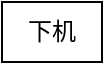 <mxfile version="10.9.4" type="github"><diagram id="hXUTRAos1zV_h-Ge0WJK" name="ç¬¬ 1 é¡µ"><mxGraphModel dx="1422" dy="747" grid="1" gridSize="10" guides="1" tooltips="1" connect="1" arrows="1" fold="1" page="1" pageScale="1" pageWidth="827" pageHeight="1169" math="0" shadow="0"><root><mxCell id="0"/><mxCell id="1" parent="0"/><mxCell id="IszY48EqM_qNNR56her5-2" value="下机" style="rounded=0;whiteSpace=wrap;html=1;" parent="1" vertex="1"><mxGeometry x="430" y="20" width="50" height="30" as="geometry"/></mxCell></root></mxGraphModel></diagram></mxfile>